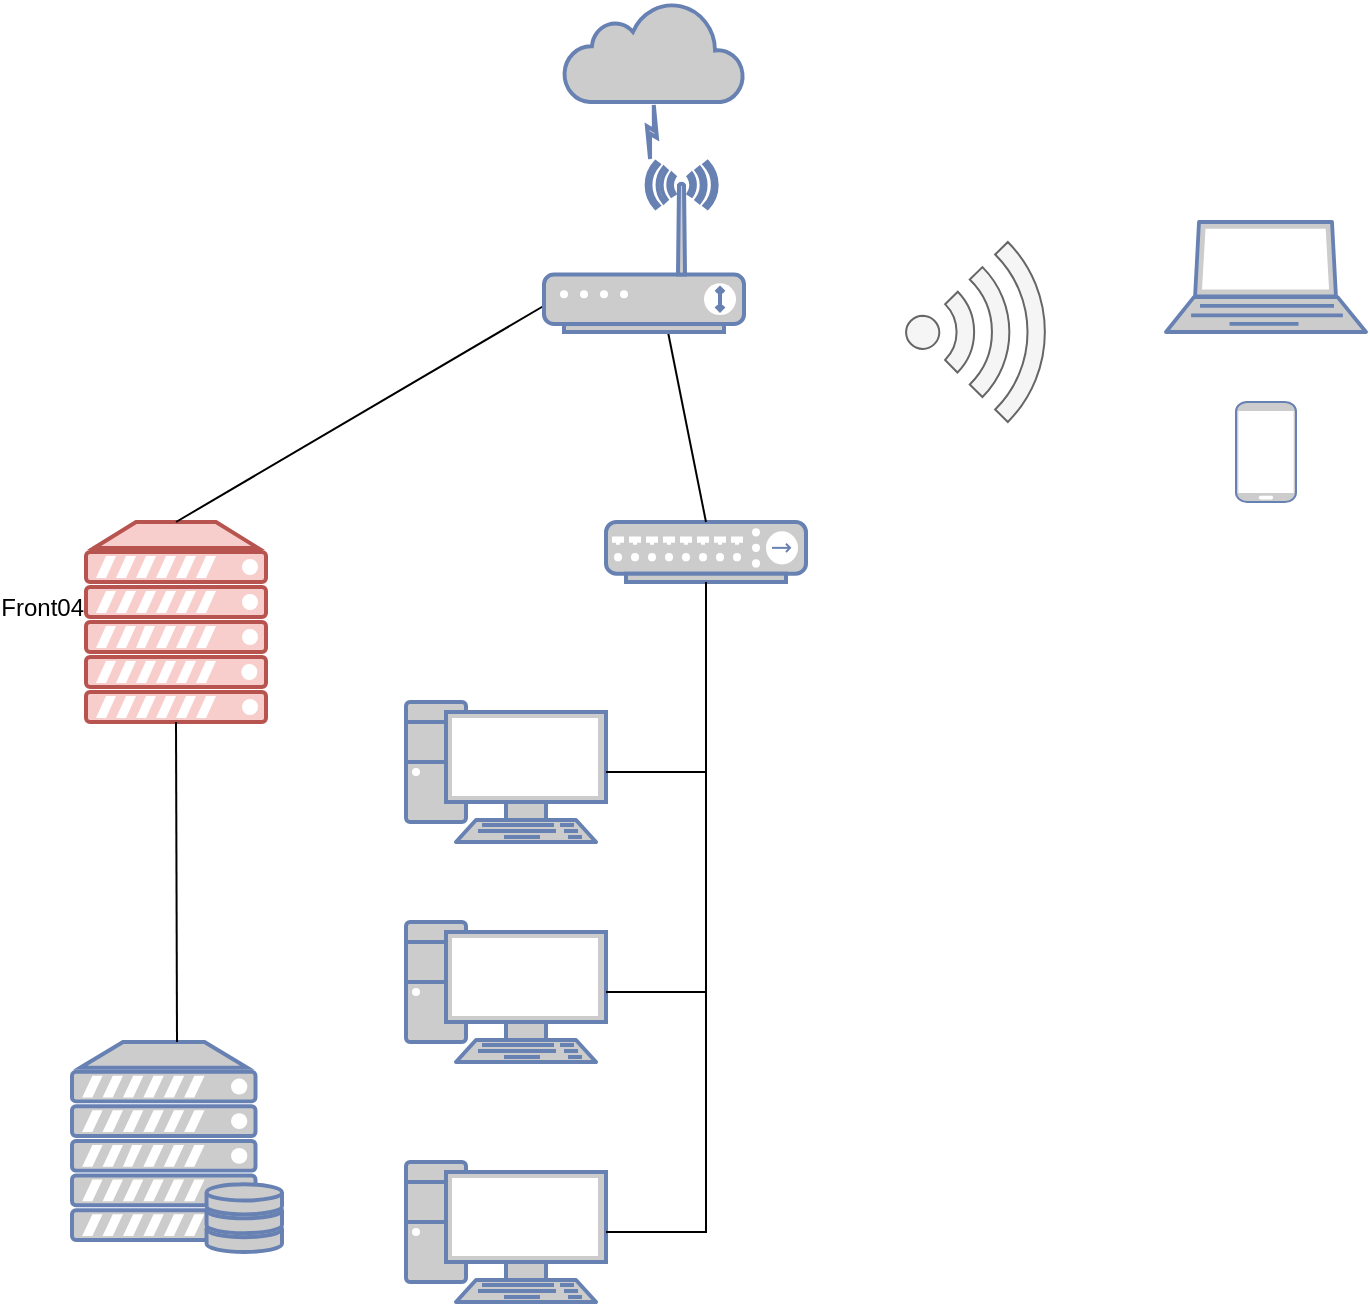 <mxfile version="13.6.5" type="github">
  <diagram id="D8AuSGTZXaWsIkTuoPJG" name="Page-1">
    <mxGraphModel dx="1422" dy="736" grid="1" gridSize="10" guides="1" tooltips="1" connect="1" arrows="1" fold="1" page="1" pageScale="1" pageWidth="827" pageHeight="1169" math="0" shadow="0">
      <root>
        <mxCell id="0" />
        <mxCell id="1" parent="0" />
        <mxCell id="sEXM2MD4YBuUSKvxkytN-1" value="&lt;div&gt;Front04&lt;/div&gt;&lt;div&gt;&lt;br&gt;&lt;/div&gt;" style="verticalAlign=middle;verticalLabelPosition=middle;labelPosition=left;align=right;html=1;outlineConnect=0;fillColor=#f8cecc;strokeColor=#b85450;gradientDirection=north;strokeWidth=2;shape=mxgraph.networks.server;" vertex="1" parent="1">
          <mxGeometry x="130" y="290" width="90" height="100" as="geometry" />
        </mxCell>
        <mxCell id="sEXM2MD4YBuUSKvxkytN-2" value="" style="fontColor=#0066CC;verticalAlign=top;verticalLabelPosition=bottom;labelPosition=center;align=center;html=1;outlineConnect=0;fillColor=#CCCCCC;strokeColor=#6881B3;gradientColor=none;gradientDirection=north;strokeWidth=2;shape=mxgraph.networks.server_storage;" vertex="1" parent="1">
          <mxGeometry x="123" y="550" width="105" height="105" as="geometry" />
        </mxCell>
        <mxCell id="sEXM2MD4YBuUSKvxkytN-3" value="" style="endArrow=none;html=1;entryX=0.5;entryY=1;entryDx=0;entryDy=0;entryPerimeter=0;exitX=0.5;exitY=0;exitDx=0;exitDy=0;exitPerimeter=0;" edge="1" parent="1" source="sEXM2MD4YBuUSKvxkytN-2" target="sEXM2MD4YBuUSKvxkytN-1">
          <mxGeometry width="50" height="50" relative="1" as="geometry">
            <mxPoint x="160" y="500" as="sourcePoint" />
            <mxPoint x="210" y="450" as="targetPoint" />
          </mxGeometry>
        </mxCell>
        <mxCell id="sEXM2MD4YBuUSKvxkytN-4" value="" style="html=1;outlineConnect=0;fillColor=#CCCCCC;strokeColor=#6881B3;gradientColor=none;gradientDirection=north;strokeWidth=2;shape=mxgraph.networks.cloud;fontColor=#ffffff;" vertex="1" parent="1">
          <mxGeometry x="369" y="30" width="90" height="50" as="geometry" />
        </mxCell>
        <mxCell id="sEXM2MD4YBuUSKvxkytN-5" value="" style="html=1;outlineConnect=0;fillColor=#CCCCCC;strokeColor=#6881B3;gradientColor=none;gradientDirection=north;strokeWidth=2;shape=mxgraph.networks.comm_link_edge;html=1;entryX=0.5;entryY=1;entryDx=0;entryDy=0;entryPerimeter=0;" edge="1" parent="1" source="sEXM2MD4YBuUSKvxkytN-17" target="sEXM2MD4YBuUSKvxkytN-4">
          <mxGeometry width="100" height="100" relative="1" as="geometry">
            <mxPoint x="414" y="170" as="sourcePoint" />
            <mxPoint x="230" y="130" as="targetPoint" />
          </mxGeometry>
        </mxCell>
        <mxCell id="sEXM2MD4YBuUSKvxkytN-8" value="" style="endArrow=none;html=1;exitX=0.5;exitY=0;exitDx=0;exitDy=0;exitPerimeter=0;" edge="1" parent="1" source="sEXM2MD4YBuUSKvxkytN-1" target="sEXM2MD4YBuUSKvxkytN-17">
          <mxGeometry width="50" height="50" relative="1" as="geometry">
            <mxPoint x="270" y="300" as="sourcePoint" />
            <mxPoint x="379.857" y="200" as="targetPoint" />
          </mxGeometry>
        </mxCell>
        <mxCell id="sEXM2MD4YBuUSKvxkytN-9" value="" style="fontColor=#0066CC;verticalAlign=top;verticalLabelPosition=bottom;labelPosition=center;align=center;html=1;outlineConnect=0;fillColor=#CCCCCC;strokeColor=#6881B3;gradientColor=none;gradientDirection=north;strokeWidth=2;shape=mxgraph.networks.hub;" vertex="1" parent="1">
          <mxGeometry x="390" y="290" width="100" height="30" as="geometry" />
        </mxCell>
        <mxCell id="sEXM2MD4YBuUSKvxkytN-10" value="" style="endArrow=none;html=1;entryX=0.61;entryY=0.941;entryDx=0;entryDy=0;entryPerimeter=0;exitX=0.5;exitY=0;exitDx=0;exitDy=0;exitPerimeter=0;" edge="1" parent="1" source="sEXM2MD4YBuUSKvxkytN-9" target="sEXM2MD4YBuUSKvxkytN-17">
          <mxGeometry width="50" height="50" relative="1" as="geometry">
            <mxPoint x="440" y="270" as="sourcePoint" />
            <mxPoint x="420" y="200" as="targetPoint" />
          </mxGeometry>
        </mxCell>
        <mxCell id="sEXM2MD4YBuUSKvxkytN-11" value="" style="fontColor=#0066CC;verticalAlign=top;verticalLabelPosition=bottom;labelPosition=center;align=center;html=1;outlineConnect=0;fillColor=#CCCCCC;strokeColor=#6881B3;gradientColor=none;gradientDirection=north;strokeWidth=2;shape=mxgraph.networks.pc;" vertex="1" parent="1">
          <mxGeometry x="290" y="380" width="100" height="70" as="geometry" />
        </mxCell>
        <mxCell id="sEXM2MD4YBuUSKvxkytN-12" value="" style="fontColor=#0066CC;verticalAlign=top;verticalLabelPosition=bottom;labelPosition=center;align=center;html=1;outlineConnect=0;fillColor=#CCCCCC;strokeColor=#6881B3;gradientColor=none;gradientDirection=north;strokeWidth=2;shape=mxgraph.networks.pc;" vertex="1" parent="1">
          <mxGeometry x="290" y="490" width="100" height="70" as="geometry" />
        </mxCell>
        <mxCell id="sEXM2MD4YBuUSKvxkytN-13" value="" style="fontColor=#0066CC;verticalAlign=top;verticalLabelPosition=bottom;labelPosition=center;align=center;html=1;outlineConnect=0;fillColor=#CCCCCC;strokeColor=#6881B3;gradientColor=none;gradientDirection=north;strokeWidth=2;shape=mxgraph.networks.pc;" vertex="1" parent="1">
          <mxGeometry x="290" y="610" width="100" height="70" as="geometry" />
        </mxCell>
        <mxCell id="sEXM2MD4YBuUSKvxkytN-14" value="" style="endArrow=none;html=1;entryX=0.5;entryY=1;entryDx=0;entryDy=0;entryPerimeter=0;exitX=1;exitY=0.5;exitDx=0;exitDy=0;exitPerimeter=0;rounded=0;" edge="1" parent="1" source="sEXM2MD4YBuUSKvxkytN-11" target="sEXM2MD4YBuUSKvxkytN-9">
          <mxGeometry width="50" height="50" relative="1" as="geometry">
            <mxPoint x="390" y="430" as="sourcePoint" />
            <mxPoint x="440" y="380" as="targetPoint" />
            <Array as="points">
              <mxPoint x="440" y="415" />
            </Array>
          </mxGeometry>
        </mxCell>
        <mxCell id="sEXM2MD4YBuUSKvxkytN-15" value="" style="endArrow=none;html=1;exitX=1;exitY=0.5;exitDx=0;exitDy=0;exitPerimeter=0;rounded=0;" edge="1" parent="1" source="sEXM2MD4YBuUSKvxkytN-12">
          <mxGeometry width="50" height="50" relative="1" as="geometry">
            <mxPoint x="400" y="425" as="sourcePoint" />
            <mxPoint x="440" y="320" as="targetPoint" />
            <Array as="points">
              <mxPoint x="440" y="525" />
            </Array>
          </mxGeometry>
        </mxCell>
        <mxCell id="sEXM2MD4YBuUSKvxkytN-16" value="" style="endArrow=none;html=1;entryX=0.5;entryY=1;entryDx=0;entryDy=0;entryPerimeter=0;exitX=1;exitY=0.5;exitDx=0;exitDy=0;exitPerimeter=0;rounded=0;" edge="1" parent="1" source="sEXM2MD4YBuUSKvxkytN-13" target="sEXM2MD4YBuUSKvxkytN-9">
          <mxGeometry width="50" height="50" relative="1" as="geometry">
            <mxPoint x="410" y="435" as="sourcePoint" />
            <mxPoint x="460" y="340" as="targetPoint" />
            <Array as="points">
              <mxPoint x="440" y="645" />
            </Array>
          </mxGeometry>
        </mxCell>
        <mxCell id="sEXM2MD4YBuUSKvxkytN-17" value="" style="fontColor=#0066CC;verticalAlign=top;verticalLabelPosition=bottom;labelPosition=center;align=center;html=1;outlineConnect=0;fillColor=#CCCCCC;strokeColor=#6881B3;gradientColor=none;gradientDirection=north;strokeWidth=2;shape=mxgraph.networks.wireless_modem;" vertex="1" parent="1">
          <mxGeometry x="359" y="110" width="100" height="85" as="geometry" />
        </mxCell>
        <mxCell id="sEXM2MD4YBuUSKvxkytN-18" value="" style="fontColor=#0066CC;verticalAlign=top;verticalLabelPosition=bottom;labelPosition=center;align=center;html=1;outlineConnect=0;fillColor=#CCCCCC;strokeColor=#6881B3;gradientColor=none;gradientDirection=north;strokeWidth=2;shape=mxgraph.networks.laptop;" vertex="1" parent="1">
          <mxGeometry x="670" y="140" width="100" height="55" as="geometry" />
        </mxCell>
        <mxCell id="sEXM2MD4YBuUSKvxkytN-19" value="" style="fontColor=#0066CC;verticalAlign=top;verticalLabelPosition=bottom;labelPosition=center;align=center;html=1;outlineConnect=0;fillColor=#CCCCCC;strokeColor=#6881B3;gradientColor=none;gradientDirection=north;strokeWidth=2;shape=mxgraph.networks.mobile;" vertex="1" parent="1">
          <mxGeometry x="705" y="230" width="30" height="50" as="geometry" />
        </mxCell>
        <mxCell id="sEXM2MD4YBuUSKvxkytN-20" value="" style="aspect=fixed;pointerEvents=1;shadow=0;dashed=0;html=1;strokeColor=#666666;labelPosition=center;verticalLabelPosition=bottom;verticalAlign=top;align=center;fillColor=#f5f5f5;shape=mxgraph.mscae.enterprise.wireless_connection;rotation=0;fontColor=#333333;" vertex="1" parent="1">
          <mxGeometry x="540" y="150" width="75.6" height="90" as="geometry" />
        </mxCell>
      </root>
    </mxGraphModel>
  </diagram>
</mxfile>
